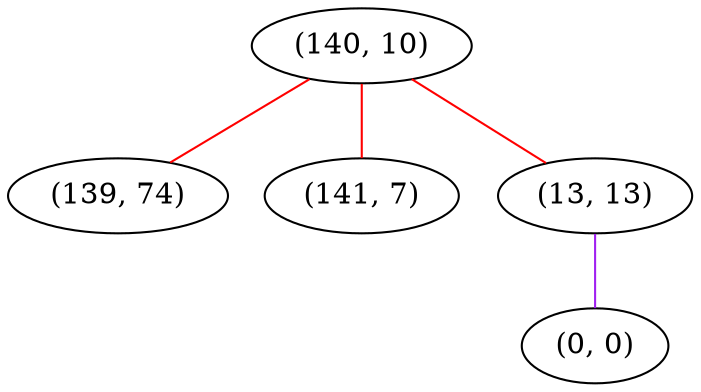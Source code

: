 graph "" {
"(140, 10)";
"(139, 74)";
"(141, 7)";
"(13, 13)";
"(0, 0)";
"(140, 10)" -- "(139, 74)"  [color=red, key=0, weight=1];
"(140, 10)" -- "(141, 7)"  [color=red, key=0, weight=1];
"(140, 10)" -- "(13, 13)"  [color=red, key=0, weight=1];
"(13, 13)" -- "(0, 0)"  [color=purple, key=0, weight=4];
}
